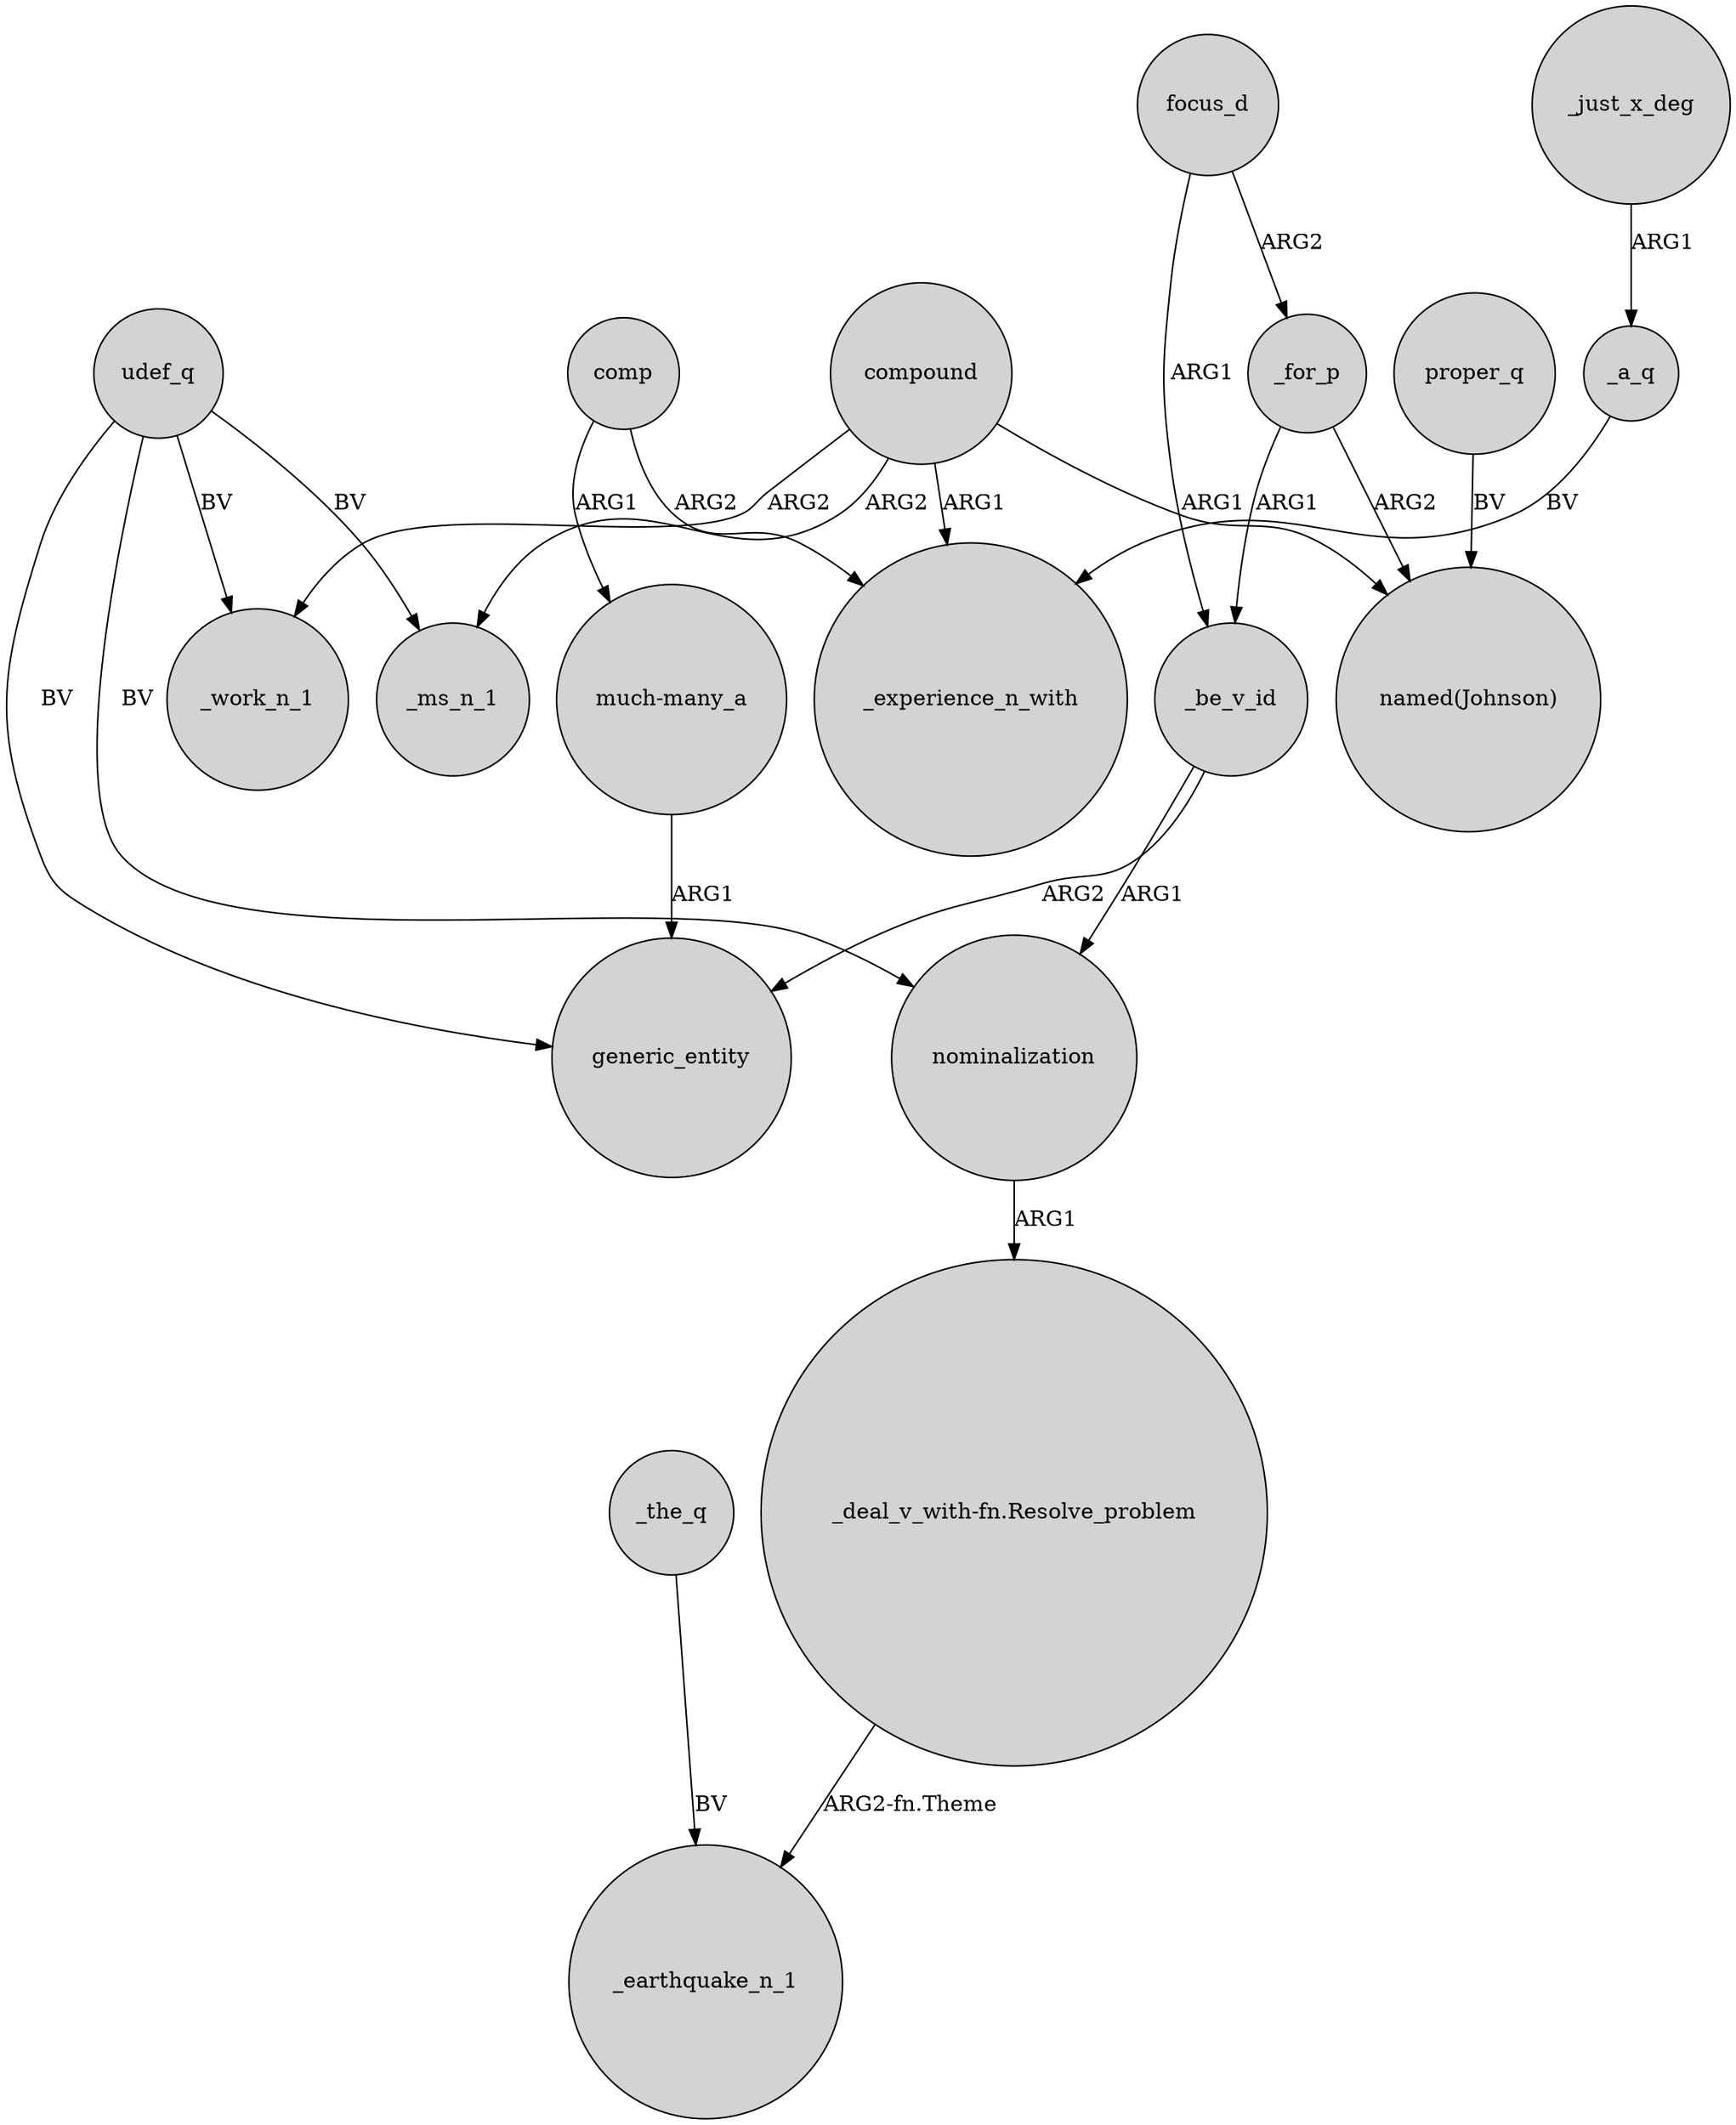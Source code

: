 digraph {
	node [shape=circle style=filled]
	_the_q -> _earthquake_n_1 [label=BV]
	udef_q -> generic_entity [label=BV]
	compound -> "named(Johnson)" [label=ARG1]
	"much-many_a" -> generic_entity [label=ARG1]
	comp -> _experience_n_with [label=ARG2]
	_be_v_id -> nominalization [label=ARG1]
	nominalization -> "_deal_v_with-fn.Resolve_problem" [label=ARG1]
	compound -> _work_n_1 [label=ARG2]
	compound -> _experience_n_with [label=ARG1]
	_a_q -> _experience_n_with [label=BV]
	compound -> _ms_n_1 [label=ARG2]
	focus_d -> _for_p [label=ARG2]
	_be_v_id -> generic_entity [label=ARG2]
	udef_q -> _ms_n_1 [label=BV]
	_for_p -> _be_v_id [label=ARG1]
	focus_d -> _be_v_id [label=ARG1]
	comp -> "much-many_a" [label=ARG1]
	proper_q -> "named(Johnson)" [label=BV]
	"_deal_v_with-fn.Resolve_problem" -> _earthquake_n_1 [label="ARG2-fn.Theme"]
	udef_q -> nominalization [label=BV]
	_for_p -> "named(Johnson)" [label=ARG2]
	_just_x_deg -> _a_q [label=ARG1]
	udef_q -> _work_n_1 [label=BV]
}
